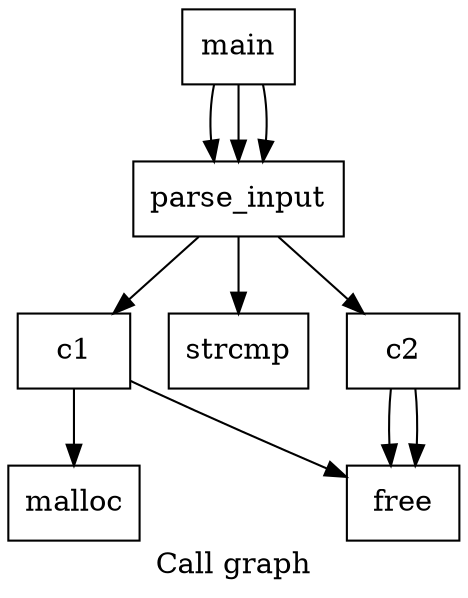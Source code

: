 digraph "Call graph" {
	label="Call graph";

	Node0x7ff889407de0 [shape=record,label="{c1}"];
	Node0x7ff889407de0 -> Node0x7ff8894081a0;
	Node0x7ff889407de0 -> Node0x7ff889408200;
	Node0x7ff8894080b0 [shape=record,label="{strcmp}"];
	Node0x7ff8894081a0 [shape=record,label="{malloc}"];
	Node0x7ff889408200 [shape=record,label="{free}"];
	Node0x7ff889408150 [shape=record,label="{main}"];
	Node0x7ff889408150 -> Node0x7ff889408050;
	Node0x7ff889408150 -> Node0x7ff889408050;
	Node0x7ff889408150 -> Node0x7ff889408050;
	Node0x7ff889408360 [shape=record,label="{c2}"];
	Node0x7ff889408360 -> Node0x7ff889408200;
	Node0x7ff889408360 -> Node0x7ff889408200;
	Node0x7ff889408050 [shape=record,label="{parse_input}"];
	Node0x7ff889408050 -> Node0x7ff8894080b0;
	Node0x7ff889408050 -> Node0x7ff889408360;
	Node0x7ff889408050 -> Node0x7ff889407de0;
}
